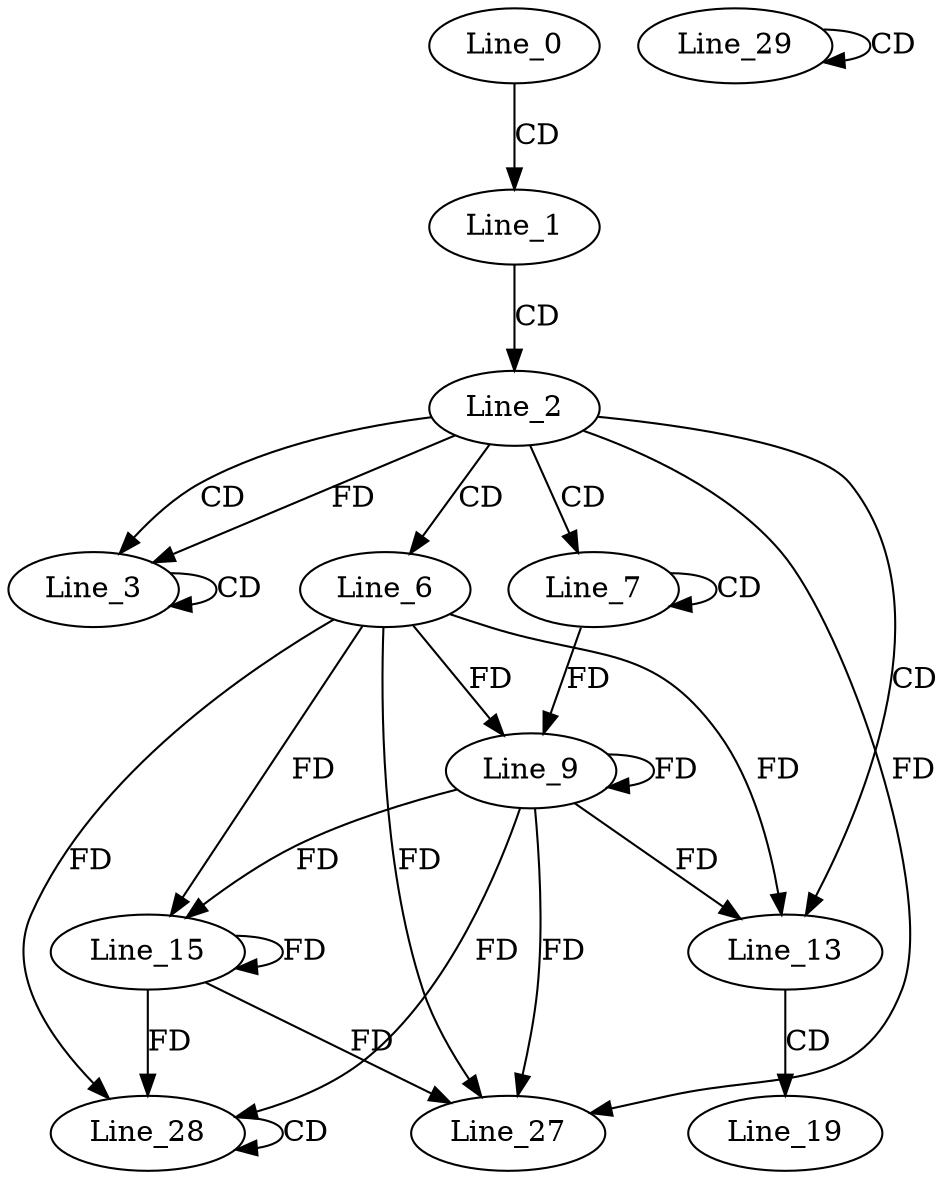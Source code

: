 digraph G {
  Line_0;
  Line_1;
  Line_2;
  Line_3;
  Line_3;
  Line_6;
  Line_7;
  Line_7;
  Line_9;
  Line_9;
  Line_13;
  Line_15;
  Line_15;
  Line_19;
  Line_27;
  Line_27;
  Line_28;
  Line_28;
  Line_29;
  Line_29;
  Line_0 -> Line_1 [ label="CD" ];
  Line_1 -> Line_2 [ label="CD" ];
  Line_2 -> Line_3 [ label="CD" ];
  Line_3 -> Line_3 [ label="CD" ];
  Line_2 -> Line_3 [ label="FD" ];
  Line_2 -> Line_6 [ label="CD" ];
  Line_2 -> Line_7 [ label="CD" ];
  Line_7 -> Line_7 [ label="CD" ];
  Line_6 -> Line_9 [ label="FD" ];
  Line_9 -> Line_9 [ label="FD" ];
  Line_7 -> Line_9 [ label="FD" ];
  Line_2 -> Line_13 [ label="CD" ];
  Line_6 -> Line_13 [ label="FD" ];
  Line_9 -> Line_13 [ label="FD" ];
  Line_6 -> Line_15 [ label="FD" ];
  Line_9 -> Line_15 [ label="FD" ];
  Line_15 -> Line_15 [ label="FD" ];
  Line_13 -> Line_19 [ label="CD" ];
  Line_6 -> Line_27 [ label="FD" ];
  Line_9 -> Line_27 [ label="FD" ];
  Line_15 -> Line_27 [ label="FD" ];
  Line_2 -> Line_27 [ label="FD" ];
  Line_28 -> Line_28 [ label="CD" ];
  Line_6 -> Line_28 [ label="FD" ];
  Line_9 -> Line_28 [ label="FD" ];
  Line_15 -> Line_28 [ label="FD" ];
  Line_29 -> Line_29 [ label="CD" ];
}
